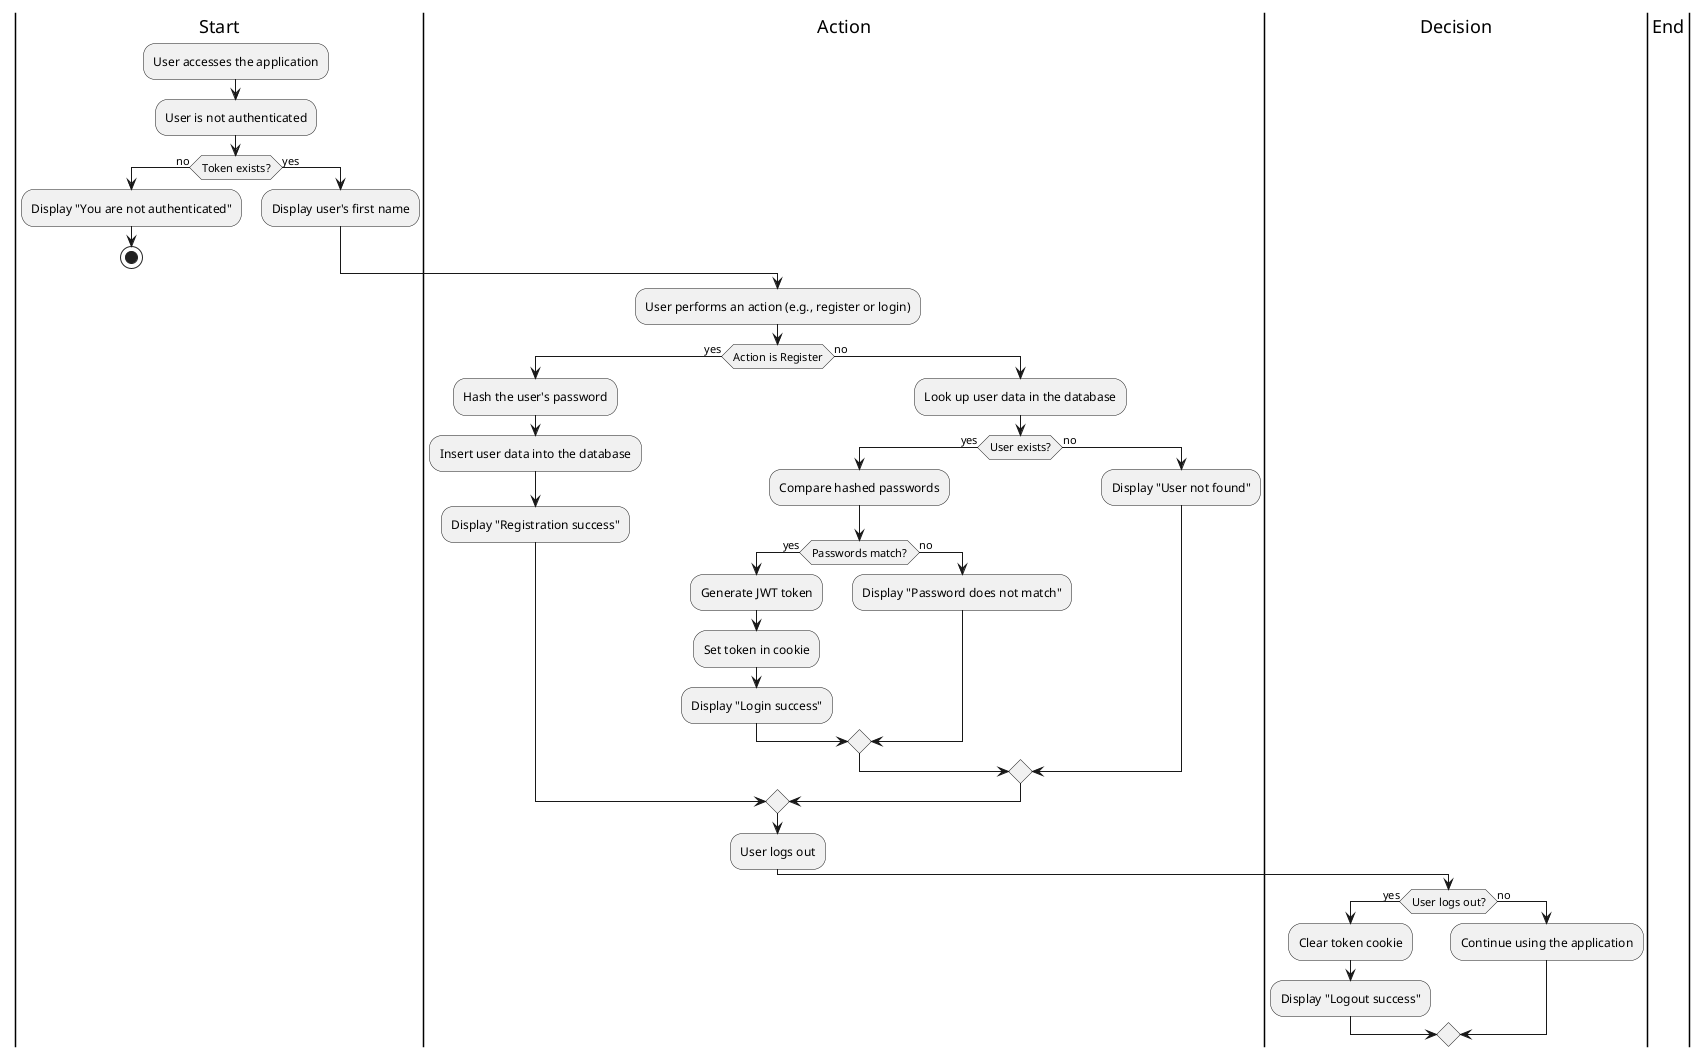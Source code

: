 @startuml cryoActivity

|Start|
:User accesses the application;
:User is not authenticated;
if (Token exists?) then (no)
  :Display "You are not authenticated";
  stop
else (yes)
  :Display user's first name;
endif

|Action|
:User performs an action (e.g., register or login);

|Action|
if (Action is Register) then (yes)
  :Hash the user's password;
  :Insert user data into the database;
  :Display "Registration success";
else (no)
  :Look up user data in the database;
  if (User exists?) then (yes)
    :Compare hashed passwords;
    if (Passwords match?) then (yes)
      :Generate JWT token;
      :Set token in cookie;
      :Display "Login success";
    else (no)
      :Display "Password does not match";
    endif
  else (no)
    :Display "User not found";
  endif
endif

|Action|
:User logs out;

|Decision|
if (User logs out?) then (yes)
  :Clear token cookie;
  :Display "Logout success";
else (no)
  :Continue using the application;
endif

|End|
|End|

@enduml